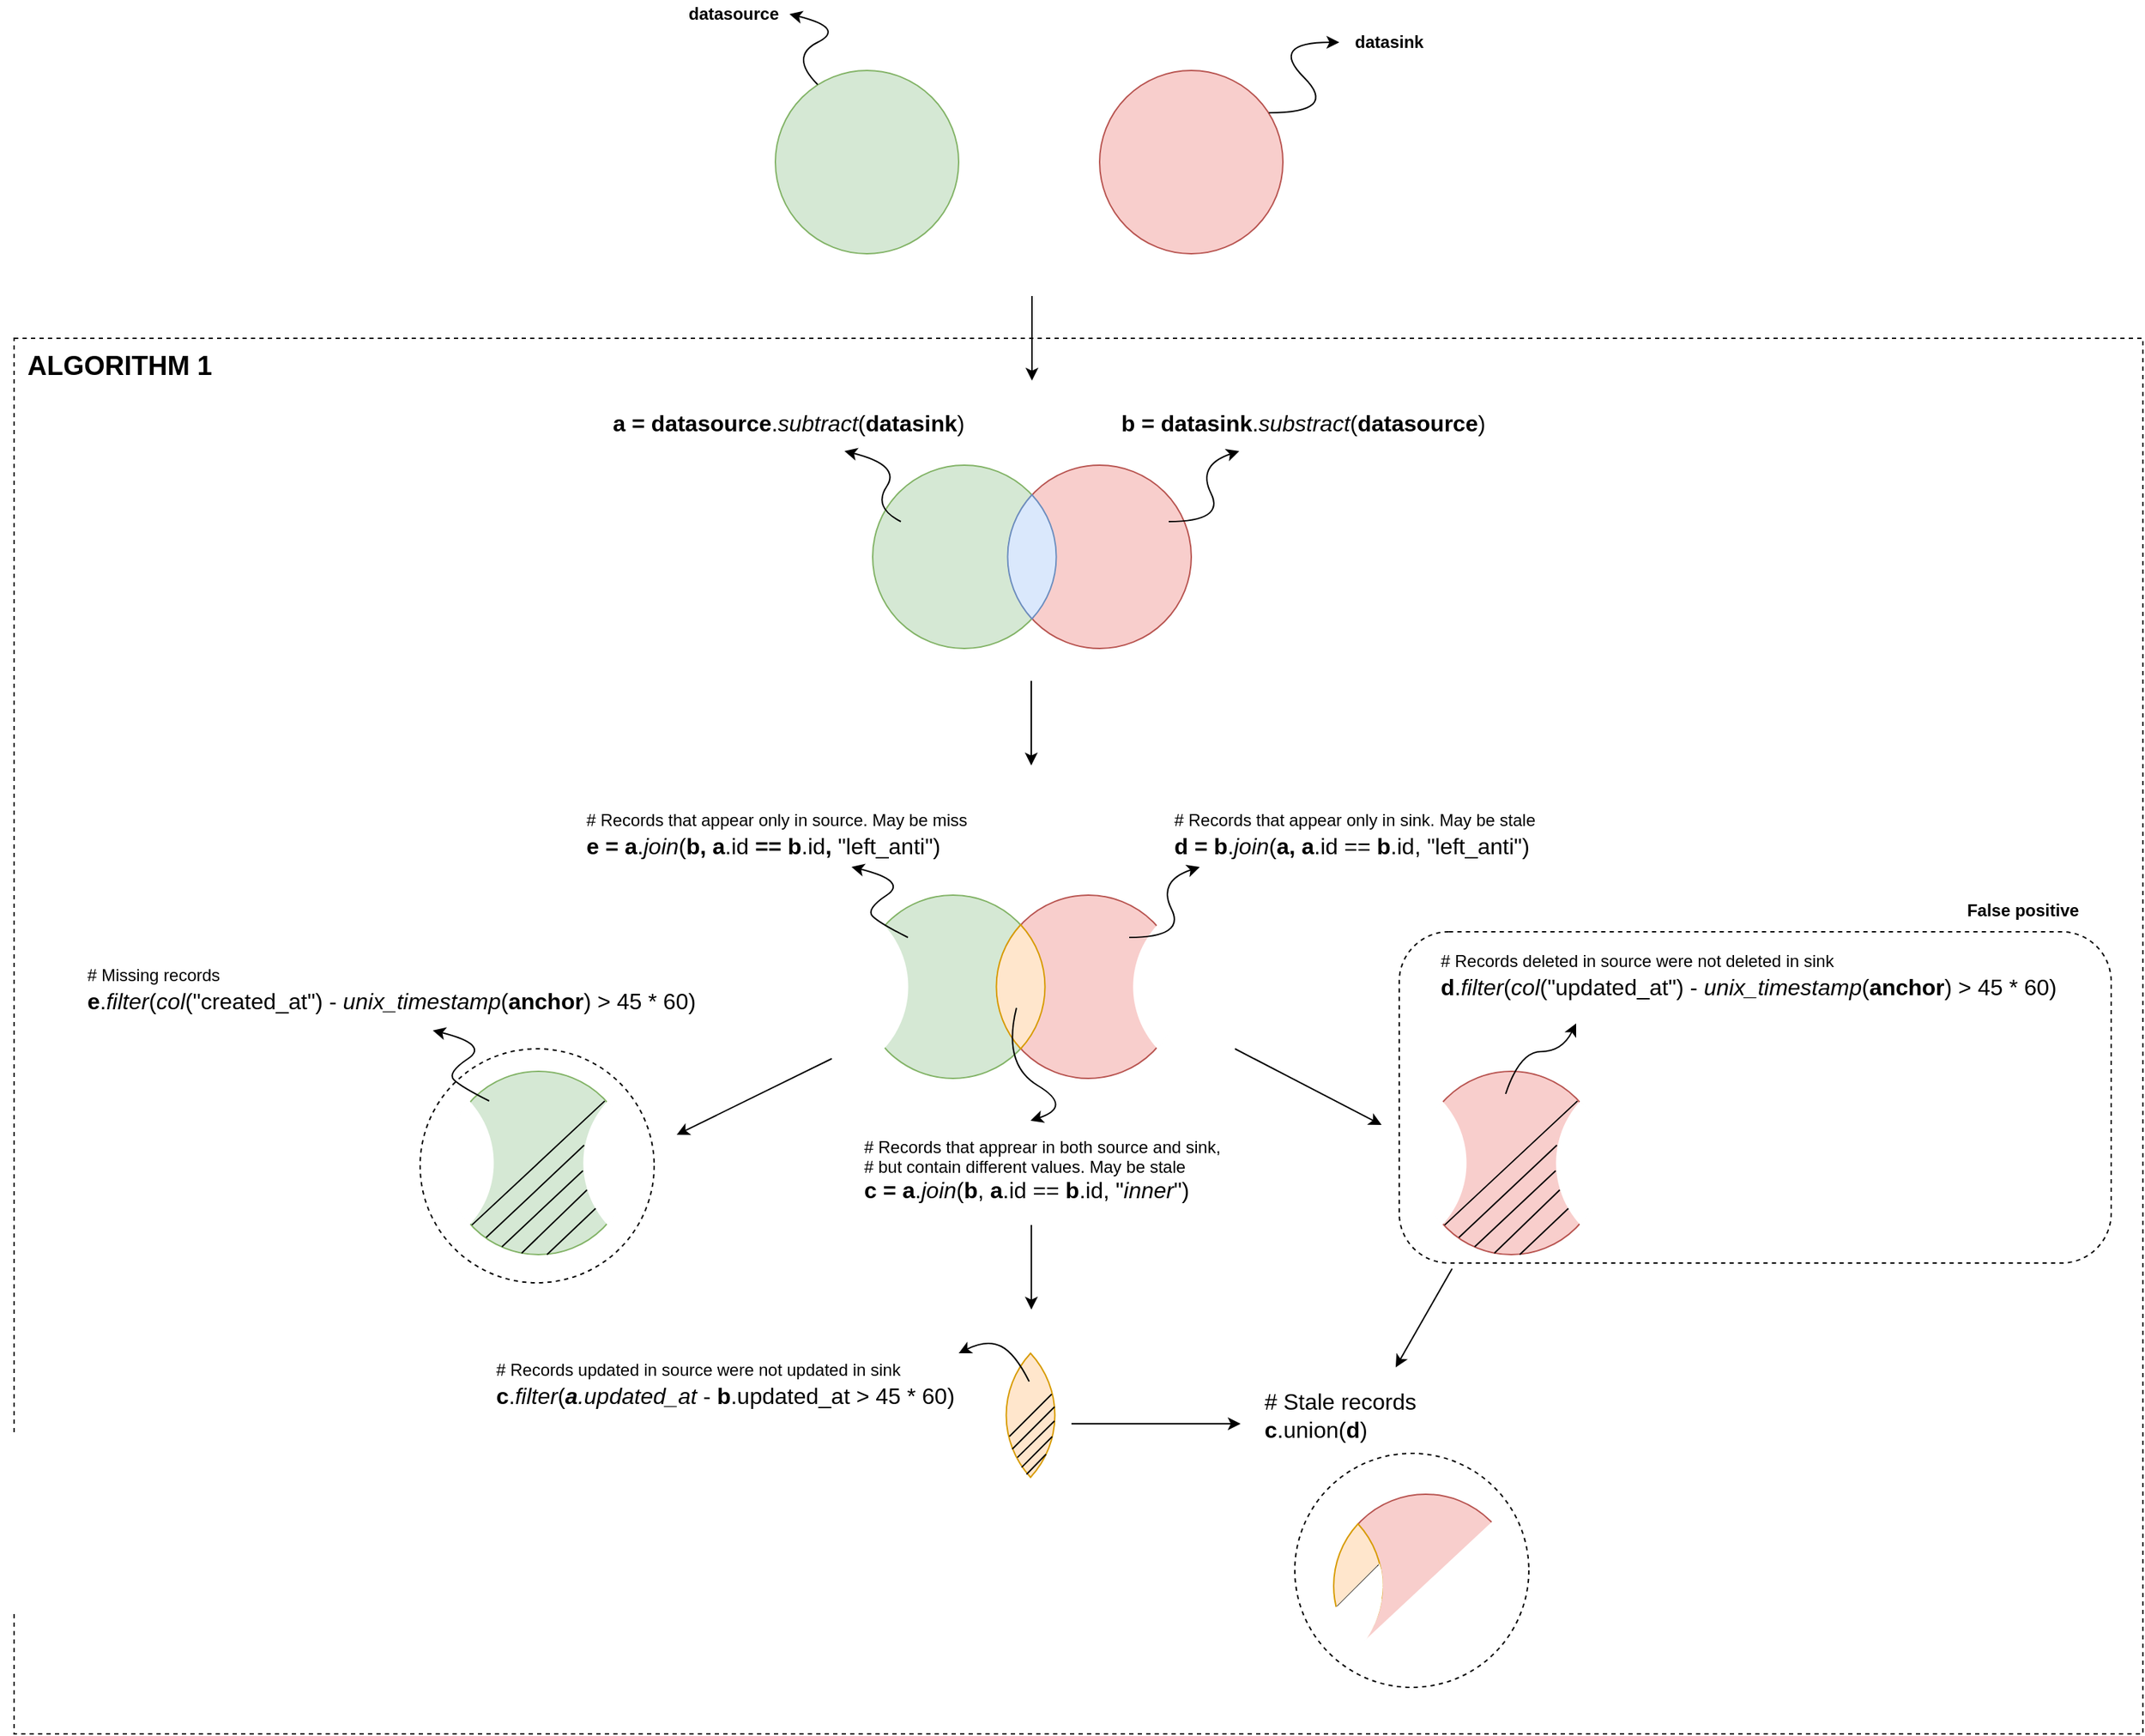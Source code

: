 <mxfile>
    <diagram id="7OX1mGH7tIx-ZZ-Zn5Tw" name="Page-1">
        <mxGraphModel dx="3451" dy="850" grid="1" gridSize="10" guides="1" tooltips="1" connect="1" arrows="1" fold="1" page="1" pageScale="1" pageWidth="850" pageHeight="1100" math="0" shadow="0">
            <root>
                <mxCell id="0"/>
                <mxCell id="1" parent="0"/>
                <mxCell id="2" value="" style="rounded=0;whiteSpace=wrap;html=1;dashed=1;" parent="1" vertex="1">
                    <mxGeometry x="-880" y="430" width="1510" height="990" as="geometry"/>
                </mxCell>
                <mxCell id="3" value="" style="ellipse;whiteSpace=wrap;html=1;aspect=fixed;strokeColor=#000000;align=left;dashed=1;" parent="1" vertex="1">
                    <mxGeometry x="-592" y="934" width="166" height="166" as="geometry"/>
                </mxCell>
                <mxCell id="4" value="" style="whiteSpace=wrap;html=1;shape=mxgraph.basic.pointed_oval;strokeColor=none;" parent="1" vertex="1">
                    <mxGeometry x="-183" y="1150" width="46" height="88" as="geometry"/>
                </mxCell>
                <mxCell id="5" value="" style="whiteSpace=wrap;html=1;shape=mxgraph.basic.pointed_oval;fillColor=#ffe6cc;strokeColor=#d79b00;" parent="1" vertex="1">
                    <mxGeometry x="-182" y="1150" width="46" height="88" as="geometry"/>
                </mxCell>
                <mxCell id="6" value="" style="endArrow=none;html=1;fontSize=16;" parent="1" edge="1">
                    <mxGeometry width="50" height="50" relative="1" as="geometry">
                        <mxPoint x="-174" y="1209" as="sourcePoint"/>
                        <mxPoint x="-144" y="1179" as="targetPoint"/>
                    </mxGeometry>
                </mxCell>
                <mxCell id="7" value="" style="endArrow=none;html=1;fontSize=16;" parent="1" edge="1">
                    <mxGeometry width="50" height="50" relative="1" as="geometry">
                        <mxPoint x="-172" y="1218.0" as="sourcePoint"/>
                        <mxPoint x="-142" y="1188.0" as="targetPoint"/>
                    </mxGeometry>
                </mxCell>
                <mxCell id="8" value="" style="endArrow=none;html=1;fontSize=16;exitX=0.297;exitY=0.84;exitDx=0;exitDy=0;exitPerimeter=0;" parent="1" source="5" edge="1">
                    <mxGeometry width="50" height="50" relative="1" as="geometry">
                        <mxPoint x="-172" y="1228" as="sourcePoint"/>
                        <mxPoint x="-142" y="1198.0" as="targetPoint"/>
                    </mxGeometry>
                </mxCell>
                <mxCell id="9" value="" style="endArrow=none;html=1;fontSize=16;exitX=0.297;exitY=0.84;exitDx=0;exitDy=0;exitPerimeter=0;entryX=0.834;entryY=0.672;entryDx=0;entryDy=0;entryPerimeter=0;" parent="1" target="5" edge="1">
                    <mxGeometry width="50" height="50" relative="1" as="geometry">
                        <mxPoint x="-165.338" y="1230.92" as="sourcePoint"/>
                        <mxPoint x="-139" y="1205" as="targetPoint"/>
                    </mxGeometry>
                </mxCell>
                <mxCell id="10" value="" style="endArrow=none;html=1;fontSize=16;exitX=0.297;exitY=0.84;exitDx=0;exitDy=0;exitPerimeter=0;entryX=0.739;entryY=0.814;entryDx=0;entryDy=0;entryPerimeter=0;" parent="1" target="5" edge="1">
                    <mxGeometry width="50" height="50" relative="1" as="geometry">
                        <mxPoint x="-161.848" y="1235.89" as="sourcePoint"/>
                        <mxPoint x="-146" y="1221" as="targetPoint"/>
                    </mxGeometry>
                </mxCell>
                <mxCell id="11" value="" style="ellipse;whiteSpace=wrap;html=1;aspect=fixed;fillColor=#f8cecc;strokeColor=#b85450;" parent="1" vertex="1">
                    <mxGeometry x="117" y="950" width="130" height="130" as="geometry"/>
                </mxCell>
                <mxCell id="12" value="" style="whiteSpace=wrap;html=1;shape=mxgraph.basic.pointed_oval;strokeColor=none;" parent="1" vertex="1">
                    <mxGeometry x="110" y="971" width="46" height="88" as="geometry"/>
                </mxCell>
                <mxCell id="13" value="" style="whiteSpace=wrap;html=1;shape=mxgraph.basic.pointed_oval;strokeColor=none;" parent="1" vertex="1">
                    <mxGeometry x="208" y="971" width="46" height="88" as="geometry"/>
                </mxCell>
                <mxCell id="14" value="" style="endArrow=none;html=1;fontSize=16;entryX=0.861;entryY=0.162;entryDx=0;entryDy=0;entryPerimeter=0;exitX=0.136;exitY=0.839;exitDx=0;exitDy=0;exitPerimeter=0;" parent="1" edge="1">
                    <mxGeometry width="50" height="50" relative="1" as="geometry">
                        <mxPoint x="134.68" y="1059.07" as="sourcePoint"/>
                        <mxPoint x="228.93" y="971.06" as="targetPoint"/>
                    </mxGeometry>
                </mxCell>
                <mxCell id="15" value="" style="endArrow=none;html=1;fontSize=16;entryX=0.138;entryY=0.357;entryDx=0;entryDy=0;entryPerimeter=0;exitX=0.214;exitY=0.907;exitDx=0;exitDy=0;exitPerimeter=0;" parent="1" source="11" target="13" edge="1">
                    <mxGeometry width="50" height="50" relative="1" as="geometry">
                        <mxPoint x="144.68" y="1069.07" as="sourcePoint"/>
                        <mxPoint x="238.93" y="981.06" as="targetPoint"/>
                    </mxGeometry>
                </mxCell>
                <mxCell id="16" value="" style="endArrow=none;html=1;fontSize=16;entryX=0.119;entryY=0.562;entryDx=0;entryDy=0;entryPerimeter=0;exitX=0.214;exitY=0.907;exitDx=0;exitDy=0;exitPerimeter=0;" parent="1" target="13" edge="1">
                    <mxGeometry width="50" height="50" relative="1" as="geometry">
                        <mxPoint x="156" y="1074.49" as="sourcePoint"/>
                        <mxPoint x="225.528" y="1008.996" as="targetPoint"/>
                    </mxGeometry>
                </mxCell>
                <mxCell id="17" value="" style="endArrow=none;html=1;fontSize=16;exitX=0.214;exitY=0.907;exitDx=0;exitDy=0;exitPerimeter=0;entryX=0.182;entryY=0.717;entryDx=0;entryDy=0;entryPerimeter=0;" parent="1" target="13" edge="1">
                    <mxGeometry width="50" height="50" relative="1" as="geometry">
                        <mxPoint x="170" y="1079" as="sourcePoint"/>
                        <mxPoint x="215" y="1036" as="targetPoint"/>
                    </mxGeometry>
                </mxCell>
                <mxCell id="18" value="" style="endArrow=none;html=1;fontSize=16;exitX=0.214;exitY=0.907;exitDx=0;exitDy=0;exitPerimeter=0;entryX=0.315;entryY=0.866;entryDx=0;entryDy=0;entryPerimeter=0;" parent="1" target="13" edge="1">
                    <mxGeometry width="50" height="50" relative="1" as="geometry">
                        <mxPoint x="188" y="1080.0" as="sourcePoint"/>
                        <mxPoint x="220" y="1050" as="targetPoint"/>
                    </mxGeometry>
                </mxCell>
                <mxCell id="19" value="" style="ellipse;whiteSpace=wrap;html=1;aspect=fixed;fillColor=#d5e8d4;strokeColor=#82b366;" parent="1" vertex="1">
                    <mxGeometry x="-340" y="240" width="130" height="130" as="geometry"/>
                </mxCell>
                <mxCell id="20" value="" style="ellipse;whiteSpace=wrap;html=1;aspect=fixed;fillColor=#f8cecc;strokeColor=#b85450;" parent="1" vertex="1">
                    <mxGeometry x="-110" y="240" width="130" height="130" as="geometry"/>
                </mxCell>
                <mxCell id="21" value="" style="curved=1;endArrow=classic;html=1;" parent="1" edge="1">
                    <mxGeometry width="50" height="50" relative="1" as="geometry">
                        <mxPoint x="-310" y="250" as="sourcePoint"/>
                        <mxPoint x="-330" y="200" as="targetPoint"/>
                        <Array as="points">
                            <mxPoint x="-330" y="230"/>
                            <mxPoint x="-290" y="210"/>
                        </Array>
                    </mxGeometry>
                </mxCell>
                <mxCell id="22" value="" style="curved=1;endArrow=classic;html=1;" parent="1" edge="1">
                    <mxGeometry width="50" height="50" relative="1" as="geometry">
                        <mxPoint x="10" y="270" as="sourcePoint"/>
                        <mxPoint x="60" y="220" as="targetPoint"/>
                        <Array as="points">
                            <mxPoint x="60" y="270"/>
                            <mxPoint x="10" y="220"/>
                        </Array>
                    </mxGeometry>
                </mxCell>
                <mxCell id="23" value="datasource" style="text;html=1;align=center;verticalAlign=middle;resizable=0;points=[];autosize=1;strokeColor=none;fontStyle=1" parent="1" vertex="1">
                    <mxGeometry x="-410" y="190" width="80" height="20" as="geometry"/>
                </mxCell>
                <mxCell id="24" value="datasink" style="text;html=1;align=center;verticalAlign=middle;resizable=0;points=[];autosize=1;strokeColor=none;fontStyle=1" parent="1" vertex="1">
                    <mxGeometry x="65" y="210" width="60" height="20" as="geometry"/>
                </mxCell>
                <mxCell id="25" value="" style="ellipse;whiteSpace=wrap;html=1;aspect=fixed;fillColor=#d5e8d4;strokeColor=#82b366;" parent="1" vertex="1">
                    <mxGeometry x="-271" y="520" width="130" height="130" as="geometry"/>
                </mxCell>
                <mxCell id="26" value="" style="ellipse;whiteSpace=wrap;html=1;aspect=fixed;fillColor=#f8cecc;strokeColor=#b85450;" parent="1" vertex="1">
                    <mxGeometry x="-175" y="520" width="130" height="130" as="geometry"/>
                </mxCell>
                <mxCell id="27" value="" style="whiteSpace=wrap;html=1;shape=mxgraph.basic.pointed_oval;fillColor=#dae8fc;strokeColor=#6c8ebf;" parent="1" vertex="1">
                    <mxGeometry x="-181" y="541" width="46" height="88" as="geometry"/>
                </mxCell>
                <mxCell id="28" value="" style="curved=1;endArrow=classic;html=1;" parent="1" edge="1">
                    <mxGeometry width="50" height="50" relative="1" as="geometry">
                        <mxPoint x="-251" y="560" as="sourcePoint"/>
                        <mxPoint x="-291" y="510" as="targetPoint"/>
                        <Array as="points">
                            <mxPoint x="-271" y="550"/>
                            <mxPoint x="-251" y="520"/>
                        </Array>
                    </mxGeometry>
                </mxCell>
                <mxCell id="29" value="&lt;b style=&quot;font-size: 16px;&quot;&gt;a = datasource&lt;/b&gt;.&lt;i style=&quot;font-size: 16px;&quot;&gt;subtract&lt;/i&gt;(&lt;b style=&quot;font-size: 16px;&quot;&gt;datasink&lt;/b&gt;)" style="text;html=1;align=center;verticalAlign=middle;resizable=0;points=[];autosize=1;strokeColor=none;fontSize=16;" parent="1" vertex="1">
                    <mxGeometry x="-461" y="480" width="260" height="20" as="geometry"/>
                </mxCell>
                <mxCell id="30" value="" style="curved=1;endArrow=classic;html=1;" parent="1" edge="1">
                    <mxGeometry width="50" height="50" relative="1" as="geometry">
                        <mxPoint x="-61" y="560" as="sourcePoint"/>
                        <mxPoint x="-11" y="510" as="targetPoint"/>
                        <Array as="points">
                            <mxPoint x="-21" y="560"/>
                            <mxPoint x="-41" y="520"/>
                        </Array>
                    </mxGeometry>
                </mxCell>
                <mxCell id="31" value="&lt;b style=&quot;font-size: 16px;&quot;&gt;b = datasink&lt;/b&gt;.&lt;i style=&quot;font-size: 16px;&quot;&gt;substract&lt;/i&gt;(&lt;b style=&quot;font-size: 16px;&quot;&gt;datasource&lt;/b&gt;)" style="text;html=1;align=center;verticalAlign=middle;resizable=0;points=[];autosize=1;strokeColor=none;fontSize=16;" parent="1" vertex="1">
                    <mxGeometry x="-101" y="480" width="270" height="20" as="geometry"/>
                </mxCell>
                <mxCell id="32" value="" style="ellipse;whiteSpace=wrap;html=1;aspect=fixed;fillColor=#d5e8d4;strokeColor=#82b366;" parent="1" vertex="1">
                    <mxGeometry x="-279" y="825" width="130" height="130" as="geometry"/>
                </mxCell>
                <mxCell id="33" value="" style="ellipse;whiteSpace=wrap;html=1;aspect=fixed;fillColor=#f8cecc;strokeColor=#b85450;" parent="1" vertex="1">
                    <mxGeometry x="-183" y="825" width="130" height="130" as="geometry"/>
                </mxCell>
                <mxCell id="34" value="" style="whiteSpace=wrap;html=1;shape=mxgraph.basic.pointed_oval;strokeColor=none;" parent="1" vertex="1">
                    <mxGeometry x="-286" y="846" width="46" height="88" as="geometry"/>
                </mxCell>
                <mxCell id="35" value="" style="whiteSpace=wrap;html=1;shape=mxgraph.basic.pointed_oval;strokeColor=none;" parent="1" vertex="1">
                    <mxGeometry x="-92" y="846" width="46" height="88" as="geometry"/>
                </mxCell>
                <mxCell id="36" value="" style="whiteSpace=wrap;html=1;shape=mxgraph.basic.pointed_oval;fillColor=#ffe6cc;strokeColor=#d79b00;" parent="1" vertex="1">
                    <mxGeometry x="-189" y="846" width="46" height="88" as="geometry"/>
                </mxCell>
                <mxCell id="37" value="# Records that apprear in both source and sink, &lt;br&gt;# but contain different values. May be stale&lt;br&gt;&lt;font style=&quot;font-size: 16px&quot;&gt;&lt;b&gt;c = a&lt;/b&gt;.&lt;i&gt;join&lt;/i&gt;(&lt;b&gt;b&lt;/b&gt;, &lt;b&gt;a&lt;/b&gt;.id == &lt;b&gt;b&lt;/b&gt;.id, &quot;&lt;i&gt;inner&lt;/i&gt;&quot;)&lt;/font&gt;" style="text;html=1;align=left;verticalAlign=middle;resizable=0;points=[];autosize=1;strokeColor=none;" parent="1" vertex="1">
                    <mxGeometry x="-279" y="995" width="270" height="50" as="geometry"/>
                </mxCell>
                <mxCell id="38" value="" style="curved=1;endArrow=classic;html=1;" parent="1" edge="1">
                    <mxGeometry width="50" height="50" relative="1" as="geometry">
                        <mxPoint x="-169" y="905" as="sourcePoint"/>
                        <mxPoint x="-159" y="985" as="targetPoint"/>
                        <Array as="points">
                            <mxPoint x="-179" y="945"/>
                            <mxPoint x="-129" y="975"/>
                        </Array>
                    </mxGeometry>
                </mxCell>
                <mxCell id="39" value="" style="curved=1;endArrow=classic;html=1;" parent="1" edge="1">
                    <mxGeometry width="50" height="50" relative="1" as="geometry">
                        <mxPoint x="-89" y="855" as="sourcePoint"/>
                        <mxPoint x="-39" y="805" as="targetPoint"/>
                        <Array as="points">
                            <mxPoint x="-49" y="855"/>
                            <mxPoint x="-69" y="815"/>
                        </Array>
                    </mxGeometry>
                </mxCell>
                <mxCell id="40" value="&lt;span style=&quot;font-size: 12px&quot;&gt;# Records that appear only in sink. May be stale&lt;/span&gt;&lt;br&gt;&lt;font style=&quot;font-size: 16px&quot;&gt;&lt;b&gt;d = b&lt;/b&gt;.&lt;i&gt;join&lt;/i&gt;(&lt;b&gt;a, a&lt;/b&gt;.id == &lt;b&gt;b&lt;/b&gt;.id, &quot;left_anti&quot;)&lt;/font&gt;" style="text;html=1;align=left;verticalAlign=middle;resizable=0;points=[];autosize=1;strokeColor=none;fontSize=16;" parent="1" vertex="1">
                    <mxGeometry x="-59" y="755" width="270" height="50" as="geometry"/>
                </mxCell>
                <mxCell id="41" value="&lt;span style=&quot;font-size: 12px&quot;&gt;# Records that appear only in source. May be miss&lt;/span&gt;&lt;br&gt;&lt;font style=&quot;font-size: 16px&quot;&gt;&lt;b&gt;e = a&lt;/b&gt;.&lt;i&gt;join&lt;/i&gt;(&lt;b&gt;b, a&lt;/b&gt;.id&lt;b&gt; == b&lt;/b&gt;.id&lt;b&gt;, &lt;/b&gt;&quot;left_anti&quot;)&lt;/font&gt;" style="text;html=1;align=left;verticalAlign=middle;resizable=0;points=[];autosize=1;strokeColor=none;fontSize=16;" parent="1" vertex="1">
                    <mxGeometry x="-476" y="755" width="290" height="50" as="geometry"/>
                </mxCell>
                <mxCell id="42" value="" style="curved=1;endArrow=classic;html=1;" parent="1" edge="1">
                    <mxGeometry width="50" height="50" relative="1" as="geometry">
                        <mxPoint x="-246" y="855" as="sourcePoint"/>
                        <mxPoint x="-286" y="805" as="targetPoint"/>
                        <Array as="points">
                            <mxPoint x="-266" y="845"/>
                            <mxPoint x="-276" y="835"/>
                            <mxPoint x="-246" y="815"/>
                        </Array>
                    </mxGeometry>
                </mxCell>
                <mxCell id="43" value="" style="endArrow=classic;html=1;fontSize=16;" parent="1" edge="1">
                    <mxGeometry width="50" height="50" relative="1" as="geometry">
                        <mxPoint x="-158" y="400" as="sourcePoint"/>
                        <mxPoint x="-158" y="460" as="targetPoint"/>
                    </mxGeometry>
                </mxCell>
                <mxCell id="44" value="" style="endArrow=classic;html=1;fontSize=16;" parent="1" edge="1">
                    <mxGeometry width="50" height="50" relative="1" as="geometry">
                        <mxPoint x="-158.5" y="673" as="sourcePoint"/>
                        <mxPoint x="-158.5" y="733" as="targetPoint"/>
                    </mxGeometry>
                </mxCell>
                <mxCell id="45" value="" style="ellipse;whiteSpace=wrap;html=1;aspect=fixed;fillColor=#d5e8d4;strokeColor=#82b366;" parent="1" vertex="1">
                    <mxGeometry x="-573" y="950" width="130" height="130" as="geometry"/>
                </mxCell>
                <mxCell id="46" value="" style="whiteSpace=wrap;html=1;shape=mxgraph.basic.pointed_oval;strokeColor=none;" parent="1" vertex="1">
                    <mxGeometry x="-580" y="971" width="46" height="88" as="geometry"/>
                </mxCell>
                <mxCell id="47" value="" style="whiteSpace=wrap;html=1;shape=mxgraph.basic.pointed_oval;strokeColor=none;" parent="1" vertex="1">
                    <mxGeometry x="-482" y="971" width="46" height="88" as="geometry"/>
                </mxCell>
                <mxCell id="48" value="" style="endArrow=none;html=1;fontSize=16;entryX=0.861;entryY=0.162;entryDx=0;entryDy=0;entryPerimeter=0;exitX=0.136;exitY=0.839;exitDx=0;exitDy=0;exitPerimeter=0;" parent="1" edge="1">
                    <mxGeometry width="50" height="50" relative="1" as="geometry">
                        <mxPoint x="-555.32" y="1059.07" as="sourcePoint"/>
                        <mxPoint x="-461.07" y="971.06" as="targetPoint"/>
                    </mxGeometry>
                </mxCell>
                <mxCell id="49" value="" style="endArrow=none;html=1;fontSize=16;entryX=0.138;entryY=0.357;entryDx=0;entryDy=0;entryPerimeter=0;exitX=0.214;exitY=0.907;exitDx=0;exitDy=0;exitPerimeter=0;" parent="1" source="45" target="47" edge="1">
                    <mxGeometry width="50" height="50" relative="1" as="geometry">
                        <mxPoint x="-545.32" y="1069.07" as="sourcePoint"/>
                        <mxPoint x="-451.07" y="981.06" as="targetPoint"/>
                    </mxGeometry>
                </mxCell>
                <mxCell id="50" value="" style="endArrow=none;html=1;fontSize=16;entryX=0.119;entryY=0.562;entryDx=0;entryDy=0;entryPerimeter=0;exitX=0.214;exitY=0.907;exitDx=0;exitDy=0;exitPerimeter=0;" parent="1" target="47" edge="1">
                    <mxGeometry width="50" height="50" relative="1" as="geometry">
                        <mxPoint x="-534" y="1074.49" as="sourcePoint"/>
                        <mxPoint x="-464.472" y="1008.996" as="targetPoint"/>
                    </mxGeometry>
                </mxCell>
                <mxCell id="51" value="" style="endArrow=none;html=1;fontSize=16;exitX=0.214;exitY=0.907;exitDx=0;exitDy=0;exitPerimeter=0;entryX=0.182;entryY=0.717;entryDx=0;entryDy=0;entryPerimeter=0;" parent="1" target="47" edge="1">
                    <mxGeometry width="50" height="50" relative="1" as="geometry">
                        <mxPoint x="-520" y="1079" as="sourcePoint"/>
                        <mxPoint x="-475" y="1036" as="targetPoint"/>
                    </mxGeometry>
                </mxCell>
                <mxCell id="52" value="" style="endArrow=none;html=1;fontSize=16;exitX=0.214;exitY=0.907;exitDx=0;exitDy=0;exitPerimeter=0;entryX=0.315;entryY=0.866;entryDx=0;entryDy=0;entryPerimeter=0;" parent="1" target="47" edge="1">
                    <mxGeometry width="50" height="50" relative="1" as="geometry">
                        <mxPoint x="-502" y="1080" as="sourcePoint"/>
                        <mxPoint x="-470" y="1050" as="targetPoint"/>
                    </mxGeometry>
                </mxCell>
                <mxCell id="53" value="" style="curved=1;endArrow=classic;html=1;" parent="1" edge="1">
                    <mxGeometry width="50" height="50" relative="1" as="geometry">
                        <mxPoint x="-543" y="971" as="sourcePoint"/>
                        <mxPoint x="-583" y="921" as="targetPoint"/>
                        <Array as="points">
                            <mxPoint x="-563" y="961"/>
                            <mxPoint x="-573" y="951"/>
                            <mxPoint x="-543" y="931"/>
                        </Array>
                    </mxGeometry>
                </mxCell>
                <mxCell id="54" value="&lt;font style=&quot;font-size: 12px&quot;&gt;# Missing records&lt;/font&gt;&lt;br&gt;&lt;b&gt;e&lt;/b&gt;.&lt;i&gt;filter&lt;/i&gt;(&lt;i&gt;col&lt;/i&gt;(&quot;created_at&quot;) - &lt;i&gt;unix_timestamp&lt;/i&gt;(&lt;b&gt;anchor&lt;/b&gt;) &amp;gt; 45 * 60)" style="text;html=1;align=left;verticalAlign=middle;resizable=0;points=[];autosize=1;strokeColor=none;fontSize=16;" parent="1" vertex="1">
                    <mxGeometry x="-830" y="865" width="450" height="50" as="geometry"/>
                </mxCell>
                <mxCell id="55" value="" style="ellipse;whiteSpace=wrap;html=1;aspect=fixed;fillColor=#f8cecc;strokeColor=#b85450;" parent="1" vertex="1">
                    <mxGeometry x="56.28" y="1250" width="130" height="130" as="geometry"/>
                </mxCell>
                <mxCell id="56" value="" style="whiteSpace=wrap;html=1;shape=mxgraph.basic.pointed_oval;strokeColor=none;" parent="1" vertex="1">
                    <mxGeometry x="49.28" y="1271" width="46" height="88" as="geometry"/>
                </mxCell>
                <mxCell id="57" value="" style="whiteSpace=wrap;html=1;shape=mxgraph.basic.pointed_oval;strokeColor=none;" parent="1" vertex="1">
                    <mxGeometry x="147.28" y="1271" width="46" height="88" as="geometry"/>
                </mxCell>
                <mxCell id="58" value="" style="endArrow=none;html=1;fontSize=16;entryX=0.861;entryY=0.162;entryDx=0;entryDy=0;entryPerimeter=0;exitX=0.136;exitY=0.839;exitDx=0;exitDy=0;exitPerimeter=0;" parent="1" edge="1">
                    <mxGeometry width="50" height="50" relative="1" as="geometry">
                        <mxPoint x="73.96" y="1359.07" as="sourcePoint"/>
                        <mxPoint x="168.21" y="1271.06" as="targetPoint"/>
                    </mxGeometry>
                </mxCell>
                <mxCell id="59" value="" style="endArrow=none;html=1;fontSize=16;entryX=0.138;entryY=0.357;entryDx=0;entryDy=0;entryPerimeter=0;exitX=0.214;exitY=0.907;exitDx=0;exitDy=0;exitPerimeter=0;" parent="1" source="55" target="57" edge="1">
                    <mxGeometry width="50" height="50" relative="1" as="geometry">
                        <mxPoint x="83.96" y="1369.07" as="sourcePoint"/>
                        <mxPoint x="178.21" y="1281.06" as="targetPoint"/>
                    </mxGeometry>
                </mxCell>
                <mxCell id="60" value="" style="endArrow=none;html=1;fontSize=16;entryX=0.119;entryY=0.562;entryDx=0;entryDy=0;entryPerimeter=0;exitX=0.214;exitY=0.907;exitDx=0;exitDy=0;exitPerimeter=0;" parent="1" target="57" edge="1">
                    <mxGeometry width="50" height="50" relative="1" as="geometry">
                        <mxPoint x="95.28" y="1374.49" as="sourcePoint"/>
                        <mxPoint x="164.808" y="1308.996" as="targetPoint"/>
                    </mxGeometry>
                </mxCell>
                <mxCell id="61" value="" style="endArrow=none;html=1;fontSize=16;exitX=0.214;exitY=0.907;exitDx=0;exitDy=0;exitPerimeter=0;entryX=0.182;entryY=0.717;entryDx=0;entryDy=0;entryPerimeter=0;" parent="1" target="57" edge="1">
                    <mxGeometry width="50" height="50" relative="1" as="geometry">
                        <mxPoint x="109.28" y="1379" as="sourcePoint"/>
                        <mxPoint x="154.28" y="1336" as="targetPoint"/>
                    </mxGeometry>
                </mxCell>
                <mxCell id="62" value="" style="endArrow=none;html=1;fontSize=16;exitX=0.214;exitY=0.907;exitDx=0;exitDy=0;exitPerimeter=0;entryX=0.315;entryY=0.866;entryDx=0;entryDy=0;entryPerimeter=0;" parent="1" target="57" edge="1">
                    <mxGeometry width="50" height="50" relative="1" as="geometry">
                        <mxPoint x="127.28" y="1380" as="sourcePoint"/>
                        <mxPoint x="159.28" y="1350" as="targetPoint"/>
                    </mxGeometry>
                </mxCell>
                <mxCell id="63" value="&lt;font style=&quot;font-size: 12px&quot;&gt;# Records deleted in source were not deleted in sink&lt;/font&gt;&lt;br&gt;&lt;b&gt;d&lt;/b&gt;.&lt;i&gt;filter&lt;/i&gt;(&lt;i&gt;col&lt;/i&gt;(&quot;updated_at&quot;) - &lt;i&gt;unix_timestamp&lt;/i&gt;(&lt;b&gt;anchor&lt;/b&gt;) &amp;gt; 45 * 60)" style="text;html=1;align=left;verticalAlign=middle;resizable=0;points=[];autosize=1;strokeColor=none;fontSize=16;" parent="1" vertex="1">
                    <mxGeometry x="130" y="855" width="450" height="50" as="geometry"/>
                </mxCell>
                <mxCell id="64" value="" style="curved=1;endArrow=classic;html=1;" parent="1" edge="1">
                    <mxGeometry width="50" height="50" relative="1" as="geometry">
                        <mxPoint x="178" y="966" as="sourcePoint"/>
                        <mxPoint x="228" y="916" as="targetPoint"/>
                        <Array as="points">
                            <mxPoint x="188" y="936"/>
                            <mxPoint x="218" y="936"/>
                        </Array>
                    </mxGeometry>
                </mxCell>
                <mxCell id="65" value="" style="endArrow=classic;html=1;fontSize=16;" parent="1" edge="1">
                    <mxGeometry width="50" height="50" relative="1" as="geometry">
                        <mxPoint x="-300" y="941" as="sourcePoint"/>
                        <mxPoint x="-410" y="995" as="targetPoint"/>
                    </mxGeometry>
                </mxCell>
                <mxCell id="66" value="" style="endArrow=classic;html=1;fontSize=16;" parent="1" edge="1">
                    <mxGeometry width="50" height="50" relative="1" as="geometry">
                        <mxPoint x="-14" y="934" as="sourcePoint"/>
                        <mxPoint x="90" y="988" as="targetPoint"/>
                    </mxGeometry>
                </mxCell>
                <mxCell id="67" value="" style="whiteSpace=wrap;html=1;shape=mxgraph.basic.pointed_oval;fillColor=#ffe6cc;strokeColor=#d79b00;" parent="1" vertex="1">
                    <mxGeometry x="50.28" y="1271" width="46" height="88" as="geometry"/>
                </mxCell>
                <mxCell id="68" value="" style="endArrow=classic;html=1;fontSize=16;" parent="1" edge="1">
                    <mxGeometry width="50" height="50" relative="1" as="geometry">
                        <mxPoint x="-158.42" y="1059" as="sourcePoint"/>
                        <mxPoint x="-158.42" y="1119" as="targetPoint"/>
                    </mxGeometry>
                </mxCell>
                <mxCell id="69" value="" style="curved=1;endArrow=classic;html=1;fontSize=16;" parent="1" edge="1">
                    <mxGeometry width="50" height="50" relative="1" as="geometry">
                        <mxPoint x="-160" y="1170" as="sourcePoint"/>
                        <mxPoint x="-210" y="1150" as="targetPoint"/>
                        <Array as="points">
                            <mxPoint x="-170" y="1150"/>
                            <mxPoint x="-190" y="1140"/>
                        </Array>
                    </mxGeometry>
                </mxCell>
                <mxCell id="70" value="" style="endArrow=none;html=1;fontSize=16;" parent="1" edge="1">
                    <mxGeometry width="50" height="50" relative="1" as="geometry">
                        <mxPoint x="58.28" y="1330" as="sourcePoint"/>
                        <mxPoint x="88.28" y="1300" as="targetPoint"/>
                    </mxGeometry>
                </mxCell>
                <mxCell id="71" value="" style="endArrow=none;html=1;fontSize=16;exitX=0.297;exitY=0.84;exitDx=0;exitDy=0;exitPerimeter=0;entryX=0.834;entryY=0.672;entryDx=0;entryDy=0;entryPerimeter=0;" parent="1" target="67" edge="1">
                    <mxGeometry width="50" height="50" relative="1" as="geometry">
                        <mxPoint x="66.942" y="1351.92" as="sourcePoint"/>
                        <mxPoint x="93.28" y="1326" as="targetPoint"/>
                    </mxGeometry>
                </mxCell>
                <mxCell id="72" value="" style="endArrow=none;html=1;fontSize=16;exitX=0.297;exitY=0.84;exitDx=0;exitDy=0;exitPerimeter=0;entryX=0.739;entryY=0.814;entryDx=0;entryDy=0;entryPerimeter=0;" parent="1" target="67" edge="1">
                    <mxGeometry width="50" height="50" relative="1" as="geometry">
                        <mxPoint x="70.432" y="1356.89" as="sourcePoint"/>
                        <mxPoint x="86.28" y="1342" as="targetPoint"/>
                    </mxGeometry>
                </mxCell>
                <mxCell id="73" value="&lt;font style=&quot;font-size: 12px&quot;&gt;# Records updated in source were not updated in sink&lt;/font&gt;&lt;br&gt;&lt;b&gt;c&lt;/b&gt;.&lt;i&gt;filter&lt;/i&gt;(&lt;i&gt;&lt;b&gt;a&lt;/b&gt;.updated_at&lt;/i&gt;&amp;nbsp;- &lt;b&gt;b&lt;/b&gt;.updated_at&amp;nbsp;&amp;gt; 45 * 60)" style="text;html=1;align=left;verticalAlign=middle;resizable=0;points=[];autosize=1;strokeColor=none;fontSize=16;" parent="1" vertex="1">
                    <mxGeometry x="-540" y="1150" width="340" height="40" as="geometry"/>
                </mxCell>
                <mxCell id="74" value="" style="rounded=0;whiteSpace=wrap;html=1;fontSize=16;align=left;rotation=317;strokeColor=none;" parent="1" vertex="1">
                    <mxGeometry x="70.12" y="1305.59" width="146.59" height="70" as="geometry"/>
                </mxCell>
                <mxCell id="75" value="" style="whiteSpace=wrap;html=1;shape=mxgraph.basic.pointed_oval;rotation=51;strokeColor=none;" parent="1" vertex="1">
                    <mxGeometry x="29.44" y="1306.76" width="49" height="93.59" as="geometry"/>
                </mxCell>
                <mxCell id="76" value="# Stale records&lt;br&gt;&lt;b&gt;c&lt;/b&gt;.union(&lt;b&gt;d&lt;/b&gt;)" style="text;html=1;align=left;verticalAlign=middle;resizable=0;points=[];autosize=1;strokeColor=none;fontSize=16;" parent="1" vertex="1">
                    <mxGeometry x="5" y="1174" width="120" height="40" as="geometry"/>
                </mxCell>
                <mxCell id="77" value="" style="whiteSpace=wrap;html=1;shape=mxgraph.basic.pointed_oval;rotation=5;strokeColor=none;" parent="1" vertex="1">
                    <mxGeometry x="81.44" y="1298.89" width="10.55" height="40.22" as="geometry"/>
                </mxCell>
                <mxCell id="78" value="" style="rounded=0;whiteSpace=wrap;html=1;rotation=315;strokeColor=none;" parent="1" vertex="1">
                    <mxGeometry x="52.68" y="1315.11" width="42.09" height="4.03" as="geometry"/>
                </mxCell>
                <mxCell id="79" value="" style="rounded=0;whiteSpace=wrap;html=1;rotation=315;strokeColor=none;" parent="1" vertex="1">
                    <mxGeometry x="52.84" y="1320.89" width="40.1" height="11" as="geometry"/>
                </mxCell>
                <mxCell id="80" value="" style="endArrow=classic;html=1;fontSize=16;" parent="1" edge="1">
                    <mxGeometry width="50" height="50" relative="1" as="geometry">
                        <mxPoint x="-130" y="1200" as="sourcePoint"/>
                        <mxPoint x="-10" y="1200" as="targetPoint"/>
                    </mxGeometry>
                </mxCell>
                <mxCell id="81" value="" style="endArrow=classic;html=1;fontSize=16;" parent="1" edge="1">
                    <mxGeometry width="50" height="50" relative="1" as="geometry">
                        <mxPoint x="140" y="1090" as="sourcePoint"/>
                        <mxPoint x="100" y="1160" as="targetPoint"/>
                    </mxGeometry>
                </mxCell>
                <mxCell id="82" value="" style="ellipse;whiteSpace=wrap;html=1;aspect=fixed;strokeColor=#000000;align=left;dashed=1;fillColor=none;" parent="1" vertex="1">
                    <mxGeometry x="28.44" y="1221" width="166" height="166" as="geometry"/>
                </mxCell>
                <mxCell id="83" value="ALGORITHM 1" style="text;html=1;strokeColor=none;fillColor=none;align=center;verticalAlign=middle;whiteSpace=wrap;rounded=0;dashed=1;fontStyle=1;fontSize=19;" parent="1" vertex="1">
                    <mxGeometry x="-890" y="440" width="170" height="20" as="geometry"/>
                </mxCell>
                <mxCell id="84" value="" style="rounded=1;whiteSpace=wrap;html=1;dashed=1;fillColor=none;" parent="1" vertex="1">
                    <mxGeometry x="102.5" y="851" width="505" height="235" as="geometry"/>
                </mxCell>
                <mxCell id="85" value="False positive" style="text;html=1;strokeColor=none;fillColor=none;align=center;verticalAlign=middle;whiteSpace=wrap;rounded=0;dashed=1;fontStyle=1" parent="1" vertex="1">
                    <mxGeometry x="500" y="826" width="90" height="20" as="geometry"/>
                </mxCell>
            </root>
        </mxGraphModel>
    </diagram>
</mxfile>
